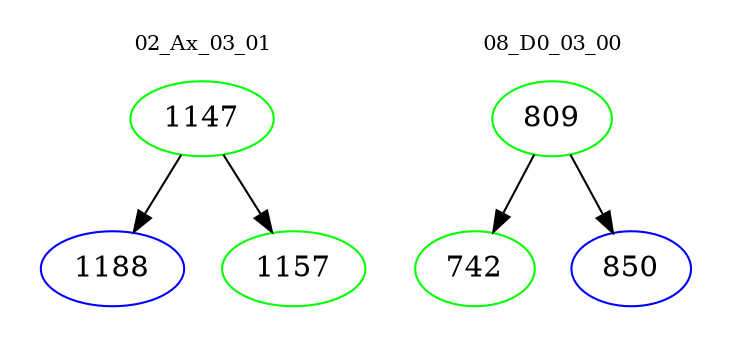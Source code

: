 digraph{
subgraph cluster_0 {
color = white
label = "02_Ax_03_01";
fontsize=10;
T0_1147 [label="1147", color="green"]
T0_1147 -> T0_1188 [color="black"]
T0_1188 [label="1188", color="blue"]
T0_1147 -> T0_1157 [color="black"]
T0_1157 [label="1157", color="green"]
}
subgraph cluster_1 {
color = white
label = "08_D0_03_00";
fontsize=10;
T1_809 [label="809", color="green"]
T1_809 -> T1_742 [color="black"]
T1_742 [label="742", color="green"]
T1_809 -> T1_850 [color="black"]
T1_850 [label="850", color="blue"]
}
}
